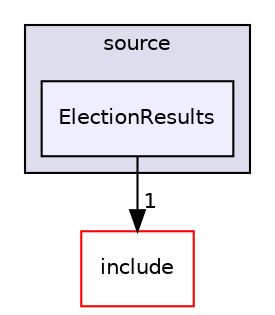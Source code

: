 digraph "/home/kakureki/GitHub/repo-Team3/Project1/src/source/ElectionResults" {
  compound=true
  node [ fontsize="10", fontname="Helvetica"];
  edge [ labelfontsize="10", labelfontname="Helvetica"];
  subgraph clusterdir_94e7a0fbe7f8eaf7f05ee7b02c647e9f {
    graph [ bgcolor="#ddddee", pencolor="black", label="source" fontname="Helvetica", fontsize="10", URL="dir_94e7a0fbe7f8eaf7f05ee7b02c647e9f.html"]
  dir_30d5691a893af450c07143b4b54e774b [shape=box, label="ElectionResults", style="filled", fillcolor="#eeeeff", pencolor="black", URL="dir_30d5691a893af450c07143b4b54e774b.html"];
  }
  dir_b0856f6b0d80ccb263b2f415c91f9e17 [shape=box label="include" fillcolor="white" style="filled" color="red" URL="dir_b0856f6b0d80ccb263b2f415c91f9e17.html"];
  dir_30d5691a893af450c07143b4b54e774b->dir_b0856f6b0d80ccb263b2f415c91f9e17 [headlabel="1", labeldistance=1.5 headhref="dir_000009_000001.html"];
}
